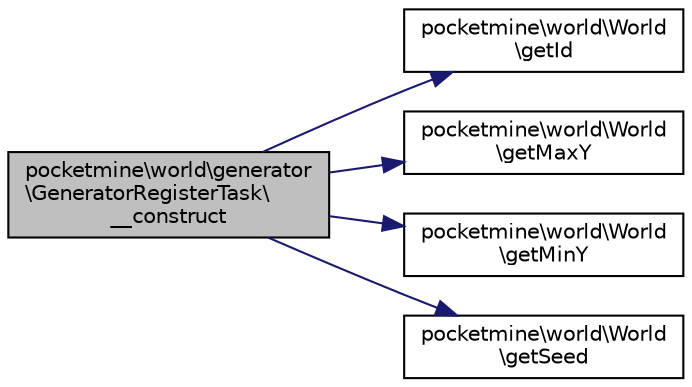 digraph "pocketmine\world\generator\GeneratorRegisterTask\__construct"
{
 // INTERACTIVE_SVG=YES
 // LATEX_PDF_SIZE
  edge [fontname="Helvetica",fontsize="10",labelfontname="Helvetica",labelfontsize="10"];
  node [fontname="Helvetica",fontsize="10",shape=record];
  rankdir="LR";
  Node1 [label="pocketmine\\world\\generator\l\\GeneratorRegisterTask\\\l__construct",height=0.2,width=0.4,color="black", fillcolor="grey75", style="filled", fontcolor="black",tooltip=" "];
  Node1 -> Node2 [color="midnightblue",fontsize="10",style="solid",fontname="Helvetica"];
  Node2 [label="pocketmine\\world\\World\l\\getId",height=0.2,width=0.4,color="black", fillcolor="white", style="filled",URL="$d4/d2b/classpocketmine_1_1world_1_1_world.html#ab2cddf93aeeaa0f632cc402ed1bd698b",tooltip=" "];
  Node1 -> Node3 [color="midnightblue",fontsize="10",style="solid",fontname="Helvetica"];
  Node3 [label="pocketmine\\world\\World\l\\getMaxY",height=0.2,width=0.4,color="black", fillcolor="white", style="filled",URL="$d4/d2b/classpocketmine_1_1world_1_1_world.html#a124ee0c96f83dd11f221e19cad389e4a",tooltip=" "];
  Node1 -> Node4 [color="midnightblue",fontsize="10",style="solid",fontname="Helvetica"];
  Node4 [label="pocketmine\\world\\World\l\\getMinY",height=0.2,width=0.4,color="black", fillcolor="white", style="filled",URL="$d4/d2b/classpocketmine_1_1world_1_1_world.html#ab24f4aa8eb3bdabc81a682d3d4b599f5",tooltip=" "];
  Node1 -> Node5 [color="midnightblue",fontsize="10",style="solid",fontname="Helvetica"];
  Node5 [label="pocketmine\\world\\World\l\\getSeed",height=0.2,width=0.4,color="black", fillcolor="white", style="filled",URL="$d4/d2b/classpocketmine_1_1world_1_1_world.html#ade4f5232a1de8e46714ad34c5d2a5656",tooltip=" "];
}
